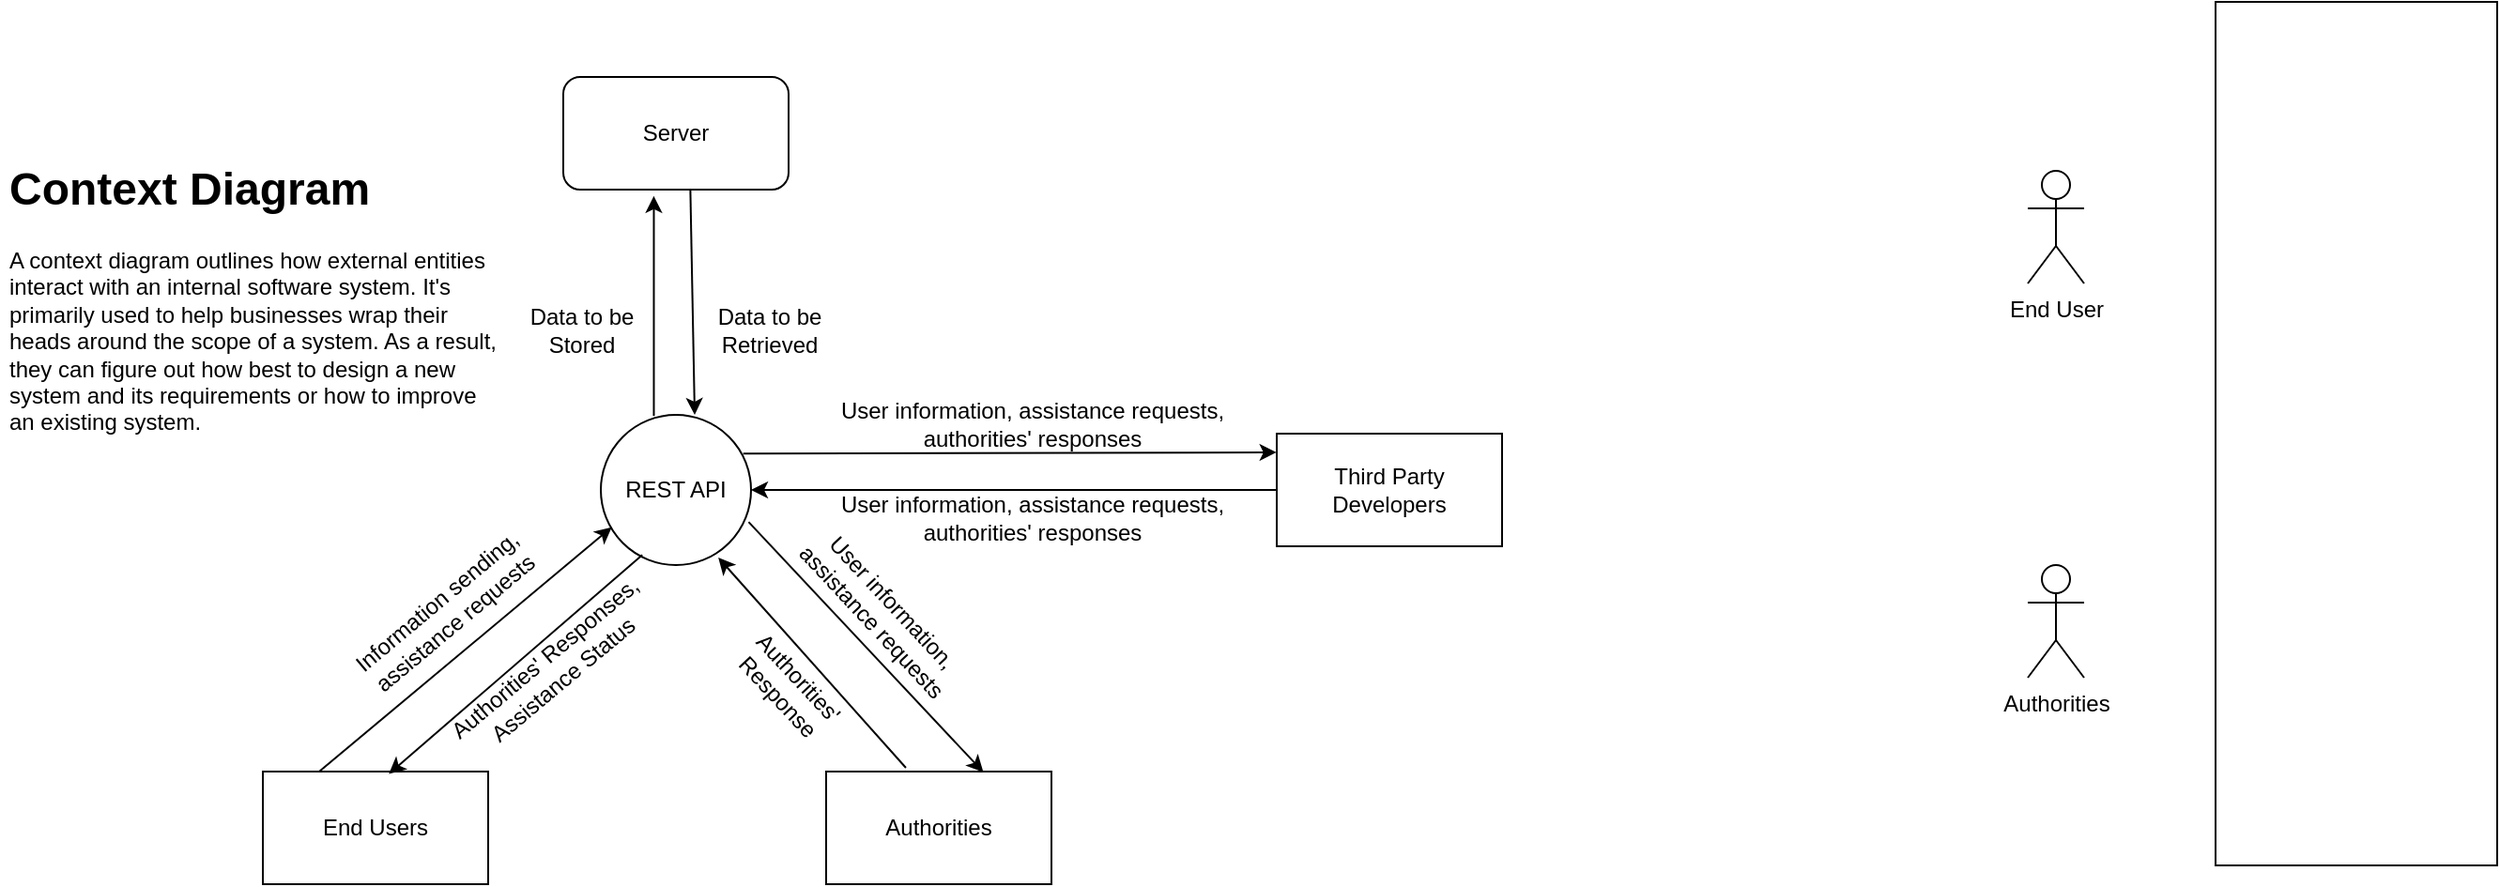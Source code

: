 <mxfile version="20.1.3" type="github">
  <diagram id="YzujsNq1Css8Sywb9bI2" name="Page-1">
    <mxGraphModel dx="1900" dy="1687" grid="1" gridSize="10" guides="1" tooltips="1" connect="1" arrows="1" fold="1" page="1" pageScale="1" pageWidth="850" pageHeight="1100" math="0" shadow="0">
      <root>
        <mxCell id="0" />
        <mxCell id="1" parent="0" />
        <mxCell id="rVb7NmRtOqhLB956JAOC-2" value="End Users" style="rounded=0;whiteSpace=wrap;html=1;" vertex="1" parent="1">
          <mxGeometry x="40" y="270" width="120" height="60" as="geometry" />
        </mxCell>
        <mxCell id="rVb7NmRtOqhLB956JAOC-4" value="Authorities" style="rounded=0;whiteSpace=wrap;html=1;" vertex="1" parent="1">
          <mxGeometry x="340" y="270" width="120" height="60" as="geometry" />
        </mxCell>
        <mxCell id="rVb7NmRtOqhLB956JAOC-5" value="Server" style="rounded=1;whiteSpace=wrap;html=1;" vertex="1" parent="1">
          <mxGeometry x="200" y="-100" width="120" height="60" as="geometry" />
        </mxCell>
        <mxCell id="rVb7NmRtOqhLB956JAOC-6" value="REST API" style="ellipse;whiteSpace=wrap;html=1;aspect=fixed;" vertex="1" parent="1">
          <mxGeometry x="220" y="80" width="80" height="80" as="geometry" />
        </mxCell>
        <mxCell id="rVb7NmRtOqhLB956JAOC-7" value="" style="endArrow=classic;html=1;rounded=0;exitX=0.25;exitY=0;exitDx=0;exitDy=0;entryX=0.073;entryY=0.748;entryDx=0;entryDy=0;entryPerimeter=0;" edge="1" parent="1" source="rVb7NmRtOqhLB956JAOC-2" target="rVb7NmRtOqhLB956JAOC-6">
          <mxGeometry width="50" height="50" relative="1" as="geometry">
            <mxPoint x="420" y="200" as="sourcePoint" />
            <mxPoint x="470" y="150" as="targetPoint" />
          </mxGeometry>
        </mxCell>
        <mxCell id="rVb7NmRtOqhLB956JAOC-8" value="" style="endArrow=classic;html=1;rounded=0;exitX=0.276;exitY=0.933;exitDx=0;exitDy=0;exitPerimeter=0;entryX=0.559;entryY=0.021;entryDx=0;entryDy=0;entryPerimeter=0;" edge="1" parent="1" source="rVb7NmRtOqhLB956JAOC-6" target="rVb7NmRtOqhLB956JAOC-2">
          <mxGeometry width="50" height="50" relative="1" as="geometry">
            <mxPoint x="280" y="230" as="sourcePoint" />
            <mxPoint x="330" y="180" as="targetPoint" />
          </mxGeometry>
        </mxCell>
        <mxCell id="rVb7NmRtOqhLB956JAOC-9" value="Information sending, assistance requests" style="text;html=1;strokeColor=none;fillColor=none;align=center;verticalAlign=middle;whiteSpace=wrap;rounded=0;rotation=-40;" vertex="1" parent="1">
          <mxGeometry x="70" y="170" width="134.68" height="30" as="geometry" />
        </mxCell>
        <mxCell id="rVb7NmRtOqhLB956JAOC-11" value="Authorities&#39; Responses, Assistance Status" style="text;html=1;strokeColor=none;fillColor=none;align=center;verticalAlign=middle;whiteSpace=wrap;rounded=0;rotation=-40;" vertex="1" parent="1">
          <mxGeometry x="130" y="200" width="130" height="30" as="geometry" />
        </mxCell>
        <mxCell id="rVb7NmRtOqhLB956JAOC-13" value="" style="endArrow=classic;html=1;rounded=0;exitX=0.353;exitY=0.007;exitDx=0;exitDy=0;exitPerimeter=0;entryX=0.402;entryY=1.057;entryDx=0;entryDy=0;entryPerimeter=0;" edge="1" parent="1" source="rVb7NmRtOqhLB956JAOC-6" target="rVb7NmRtOqhLB956JAOC-5">
          <mxGeometry width="50" height="50" relative="1" as="geometry">
            <mxPoint x="250" y="100" as="sourcePoint" />
            <mxPoint x="300" y="50" as="targetPoint" />
          </mxGeometry>
        </mxCell>
        <mxCell id="rVb7NmRtOqhLB956JAOC-14" value="" style="endArrow=classic;html=1;rounded=0;exitX=0.564;exitY=0.995;exitDx=0;exitDy=0;exitPerimeter=0;entryX=0.625;entryY=0;entryDx=0;entryDy=0;entryPerimeter=0;" edge="1" parent="1" source="rVb7NmRtOqhLB956JAOC-5" target="rVb7NmRtOqhLB956JAOC-6">
          <mxGeometry width="50" height="50" relative="1" as="geometry">
            <mxPoint x="250" y="100" as="sourcePoint" />
            <mxPoint x="300" y="50" as="targetPoint" />
          </mxGeometry>
        </mxCell>
        <mxCell id="rVb7NmRtOqhLB956JAOC-15" value="Data to be Stored" style="text;html=1;strokeColor=none;fillColor=none;align=center;verticalAlign=middle;whiteSpace=wrap;rounded=0;" vertex="1" parent="1">
          <mxGeometry x="180" y="20" width="60" height="30" as="geometry" />
        </mxCell>
        <mxCell id="rVb7NmRtOqhLB956JAOC-16" value="Data to be Retrieved" style="text;html=1;strokeColor=none;fillColor=none;align=center;verticalAlign=middle;whiteSpace=wrap;rounded=0;" vertex="1" parent="1">
          <mxGeometry x="280" y="20" width="60" height="30" as="geometry" />
        </mxCell>
        <mxCell id="rVb7NmRtOqhLB956JAOC-17" value="" style="endArrow=classic;html=1;rounded=0;entryX=0.782;entryY=0.95;entryDx=0;entryDy=0;entryPerimeter=0;exitX=0.354;exitY=-0.033;exitDx=0;exitDy=0;exitPerimeter=0;" edge="1" parent="1" source="rVb7NmRtOqhLB956JAOC-4" target="rVb7NmRtOqhLB956JAOC-6">
          <mxGeometry width="50" height="50" relative="1" as="geometry">
            <mxPoint x="310" y="220" as="sourcePoint" />
            <mxPoint x="360" y="170" as="targetPoint" />
          </mxGeometry>
        </mxCell>
        <mxCell id="rVb7NmRtOqhLB956JAOC-18" value="" style="endArrow=classic;html=1;rounded=0;exitX=0.984;exitY=0.713;exitDx=0;exitDy=0;exitPerimeter=0;entryX=0.698;entryY=0.006;entryDx=0;entryDy=0;entryPerimeter=0;" edge="1" parent="1" source="rVb7NmRtOqhLB956JAOC-6" target="rVb7NmRtOqhLB956JAOC-4">
          <mxGeometry width="50" height="50" relative="1" as="geometry">
            <mxPoint x="310" y="220" as="sourcePoint" />
            <mxPoint x="360" y="170" as="targetPoint" />
          </mxGeometry>
        </mxCell>
        <mxCell id="rVb7NmRtOqhLB956JAOC-19" value="User information, assistance requests" style="text;html=1;strokeColor=none;fillColor=none;align=center;verticalAlign=middle;whiteSpace=wrap;rounded=0;rotation=47;" vertex="1" parent="1">
          <mxGeometry x="315" y="170" width="110" height="30" as="geometry" />
        </mxCell>
        <mxCell id="rVb7NmRtOqhLB956JAOC-20" value="Authorities&#39; Response" style="text;html=1;strokeColor=none;fillColor=none;align=center;verticalAlign=middle;whiteSpace=wrap;rounded=0;rotation=47;" vertex="1" parent="1">
          <mxGeometry x="290" y="210" width="60" height="30" as="geometry" />
        </mxCell>
        <mxCell id="rVb7NmRtOqhLB956JAOC-21" value="Third Party Developers" style="rounded=0;whiteSpace=wrap;html=1;" vertex="1" parent="1">
          <mxGeometry x="580" y="90" width="120" height="60" as="geometry" />
        </mxCell>
        <mxCell id="rVb7NmRtOqhLB956JAOC-22" value="" style="endArrow=classic;html=1;rounded=0;exitX=0.948;exitY=0.258;exitDx=0;exitDy=0;exitPerimeter=0;entryX=-0.001;entryY=0.166;entryDx=0;entryDy=0;entryPerimeter=0;" edge="1" parent="1" source="rVb7NmRtOqhLB956JAOC-6" target="rVb7NmRtOqhLB956JAOC-21">
          <mxGeometry width="50" height="50" relative="1" as="geometry">
            <mxPoint x="410" y="190" as="sourcePoint" />
            <mxPoint x="460" y="140" as="targetPoint" />
          </mxGeometry>
        </mxCell>
        <mxCell id="rVb7NmRtOqhLB956JAOC-24" value="" style="endArrow=classic;html=1;rounded=0;entryX=1;entryY=0.5;entryDx=0;entryDy=0;exitX=0;exitY=0.5;exitDx=0;exitDy=0;" edge="1" parent="1" source="rVb7NmRtOqhLB956JAOC-21" target="rVb7NmRtOqhLB956JAOC-6">
          <mxGeometry width="50" height="50" relative="1" as="geometry">
            <mxPoint x="390" y="180" as="sourcePoint" />
            <mxPoint x="440" y="130" as="targetPoint" />
          </mxGeometry>
        </mxCell>
        <mxCell id="rVb7NmRtOqhLB956JAOC-25" value="User information, assistance requests, authorities&#39; responses" style="text;html=1;strokeColor=none;fillColor=none;align=center;verticalAlign=middle;whiteSpace=wrap;rounded=0;" vertex="1" parent="1">
          <mxGeometry x="340" y="70" width="220" height="30" as="geometry" />
        </mxCell>
        <mxCell id="rVb7NmRtOqhLB956JAOC-26" value="User information, assistance requests, authorities&#39; responses" style="text;html=1;strokeColor=none;fillColor=none;align=center;verticalAlign=middle;whiteSpace=wrap;rounded=0;" vertex="1" parent="1">
          <mxGeometry x="340" y="120" width="220" height="30" as="geometry" />
        </mxCell>
        <mxCell id="rVb7NmRtOqhLB956JAOC-27" value="&lt;h1&gt;Context Diagram&lt;/h1&gt;&lt;p&gt;A context diagram outlines how external entities interact with an internal software system. It&#39;s primarily used to help businesses wrap their heads around the scope of a system. As a result, they can figure out how best to design a new system and its requirements or how to improve an existing system.&lt;/p&gt;" style="text;html=1;strokeColor=none;fillColor=none;spacing=5;spacingTop=-20;whiteSpace=wrap;overflow=hidden;rounded=0;" vertex="1" parent="1">
          <mxGeometry x="-100" y="-60" width="270" height="160" as="geometry" />
        </mxCell>
        <mxCell id="rVb7NmRtOqhLB956JAOC-28" value="End User" style="shape=umlActor;verticalLabelPosition=bottom;verticalAlign=top;html=1;outlineConnect=0;" vertex="1" parent="1">
          <mxGeometry x="980" y="-50" width="30" height="60" as="geometry" />
        </mxCell>
        <mxCell id="rVb7NmRtOqhLB956JAOC-29" value="Authorities" style="shape=umlActor;verticalLabelPosition=bottom;verticalAlign=top;html=1;outlineConnect=0;" vertex="1" parent="1">
          <mxGeometry x="980" y="160" width="30" height="60" as="geometry" />
        </mxCell>
        <mxCell id="rVb7NmRtOqhLB956JAOC-31" value="" style="rounded=0;whiteSpace=wrap;html=1;" vertex="1" parent="1">
          <mxGeometry x="1080" y="-140" width="150" height="460" as="geometry" />
        </mxCell>
      </root>
    </mxGraphModel>
  </diagram>
</mxfile>
